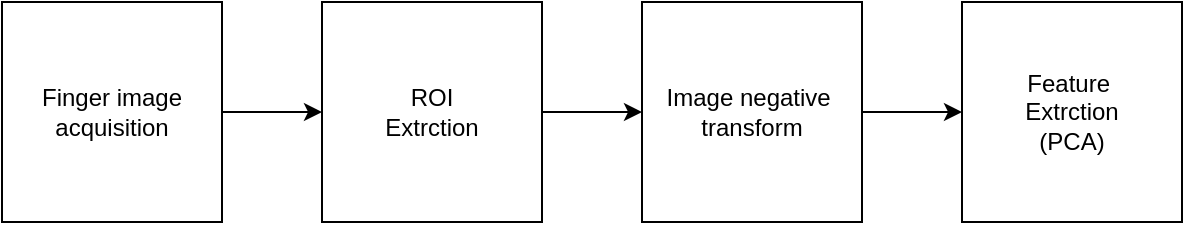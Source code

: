 <mxfile version="21.0.6" type="github">
  <diagram name="Page-1" id="JuWHJAuVg9db_zRPHf6E">
    <mxGraphModel dx="1276" dy="527" grid="1" gridSize="10" guides="1" tooltips="1" connect="1" arrows="1" fold="1" page="1" pageScale="1" pageWidth="850" pageHeight="1100" math="0" shadow="0">
      <root>
        <mxCell id="0" />
        <mxCell id="1" parent="0" />
        <mxCell id="VMDTZc_J_cgvG31aoNdo-3" value="" style="edgeStyle=orthogonalEdgeStyle;rounded=0;orthogonalLoop=1;jettySize=auto;html=1;" edge="1" parent="1" source="VMDTZc_J_cgvG31aoNdo-1" target="VMDTZc_J_cgvG31aoNdo-2">
          <mxGeometry relative="1" as="geometry" />
        </mxCell>
        <mxCell id="VMDTZc_J_cgvG31aoNdo-1" value="Finger image acquisition" style="whiteSpace=wrap;html=1;aspect=fixed;" vertex="1" parent="1">
          <mxGeometry x="80" y="80" width="110" height="110" as="geometry" />
        </mxCell>
        <mxCell id="VMDTZc_J_cgvG31aoNdo-5" value="" style="edgeStyle=orthogonalEdgeStyle;rounded=0;orthogonalLoop=1;jettySize=auto;html=1;" edge="1" parent="1" source="VMDTZc_J_cgvG31aoNdo-2" target="VMDTZc_J_cgvG31aoNdo-4">
          <mxGeometry relative="1" as="geometry" />
        </mxCell>
        <mxCell id="VMDTZc_J_cgvG31aoNdo-2" value="ROI&lt;br&gt;Extrction" style="whiteSpace=wrap;html=1;aspect=fixed;" vertex="1" parent="1">
          <mxGeometry x="240" y="80" width="110" height="110" as="geometry" />
        </mxCell>
        <mxCell id="VMDTZc_J_cgvG31aoNdo-8" value="" style="edgeStyle=orthogonalEdgeStyle;rounded=0;orthogonalLoop=1;jettySize=auto;html=1;" edge="1" parent="1" source="VMDTZc_J_cgvG31aoNdo-4" target="VMDTZc_J_cgvG31aoNdo-7">
          <mxGeometry relative="1" as="geometry" />
        </mxCell>
        <mxCell id="VMDTZc_J_cgvG31aoNdo-4" value="Image negative&amp;nbsp;&lt;br&gt;transform" style="whiteSpace=wrap;html=1;aspect=fixed;" vertex="1" parent="1">
          <mxGeometry x="400" y="80" width="110" height="110" as="geometry" />
        </mxCell>
        <mxCell id="VMDTZc_J_cgvG31aoNdo-7" value="Feature&amp;nbsp;&lt;br&gt;Extrction&lt;br&gt;(PCA)" style="whiteSpace=wrap;html=1;aspect=fixed;" vertex="1" parent="1">
          <mxGeometry x="560" y="80" width="110" height="110" as="geometry" />
        </mxCell>
      </root>
    </mxGraphModel>
  </diagram>
</mxfile>
